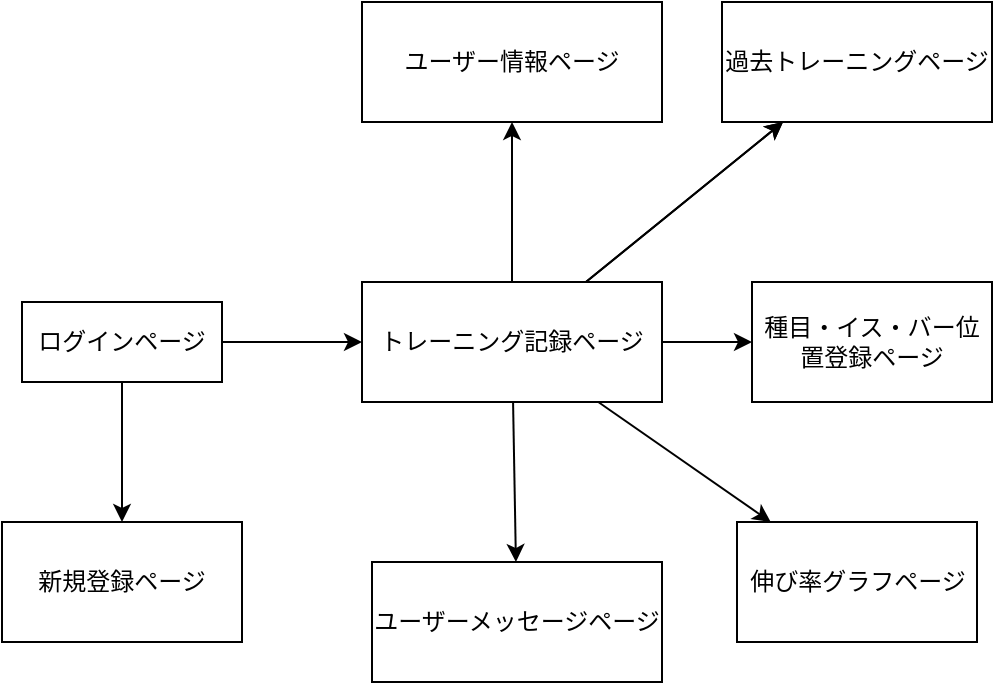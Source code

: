 <mxfile>
    <diagram id="7BoPNR5ke72Mvs2DX-Xy" name="ページ1">
        <mxGraphModel dx="616" dy="515" grid="1" gridSize="10" guides="1" tooltips="1" connect="1" arrows="1" fold="1" page="1" pageScale="1" pageWidth="827" pageHeight="1169" math="0" shadow="0">
            <root>
                <mxCell id="0"/>
                <mxCell id="1" parent="0"/>
                <mxCell id="5" value="" style="edgeStyle=none;html=1;" parent="1" source="2" target="4" edge="1">
                    <mxGeometry relative="1" as="geometry"/>
                </mxCell>
                <mxCell id="7" value="" style="edgeStyle=none;html=1;" parent="1" source="2" target="6" edge="1">
                    <mxGeometry relative="1" as="geometry"/>
                </mxCell>
                <mxCell id="2" value="ログインページ" style="whiteSpace=wrap;html=1;align=center;" parent="1" vertex="1">
                    <mxGeometry x="310" y="260" width="100" height="40" as="geometry"/>
                </mxCell>
                <mxCell id="9" value="" style="edgeStyle=none;html=1;" parent="1" source="4" target="8" edge="1">
                    <mxGeometry relative="1" as="geometry"/>
                </mxCell>
                <mxCell id="11" value="" style="edgeStyle=none;html=1;" parent="1" source="4" target="10" edge="1">
                    <mxGeometry relative="1" as="geometry"/>
                </mxCell>
                <mxCell id="15" value="" style="edgeStyle=none;html=1;" parent="1" source="4" target="14" edge="1">
                    <mxGeometry relative="1" as="geometry"/>
                </mxCell>
                <mxCell id="16" value="" style="edgeStyle=none;html=1;" parent="1" source="4" target="14" edge="1">
                    <mxGeometry relative="1" as="geometry"/>
                </mxCell>
                <mxCell id="19" value="" style="edgeStyle=none;html=1;" parent="1" source="4" target="18" edge="1">
                    <mxGeometry relative="1" as="geometry"/>
                </mxCell>
                <mxCell id="22" value="" style="edgeStyle=none;html=1;" parent="1" source="4" target="21" edge="1">
                    <mxGeometry relative="1" as="geometry"/>
                </mxCell>
                <mxCell id="4" value="トレーニング記録ページ" style="whiteSpace=wrap;html=1;" parent="1" vertex="1">
                    <mxGeometry x="480" y="250" width="150" height="60" as="geometry"/>
                </mxCell>
                <mxCell id="6" value="新規登録ページ" style="whiteSpace=wrap;html=1;" parent="1" vertex="1">
                    <mxGeometry x="300" y="370" width="120" height="60" as="geometry"/>
                </mxCell>
                <mxCell id="8" value="ユーザー情報ページ" style="whiteSpace=wrap;html=1;" parent="1" vertex="1">
                    <mxGeometry x="480" y="110" width="150" height="60" as="geometry"/>
                </mxCell>
                <mxCell id="10" value="種目・イス・バー位置登録ページ" style="whiteSpace=wrap;html=1;" parent="1" vertex="1">
                    <mxGeometry x="675" y="250" width="120" height="60" as="geometry"/>
                </mxCell>
                <mxCell id="14" value="過去トレーニングページ" style="whiteSpace=wrap;html=1;" parent="1" vertex="1">
                    <mxGeometry x="660" y="110" width="135" height="60" as="geometry"/>
                </mxCell>
                <mxCell id="18" value="伸び率グラフページ" style="whiteSpace=wrap;html=1;" parent="1" vertex="1">
                    <mxGeometry x="667.5" y="370" width="120" height="60" as="geometry"/>
                </mxCell>
                <mxCell id="21" value="ユーザーメッセージページ" style="whiteSpace=wrap;html=1;" parent="1" vertex="1">
                    <mxGeometry x="485" y="390" width="145" height="60" as="geometry"/>
                </mxCell>
            </root>
        </mxGraphModel>
    </diagram>
</mxfile>